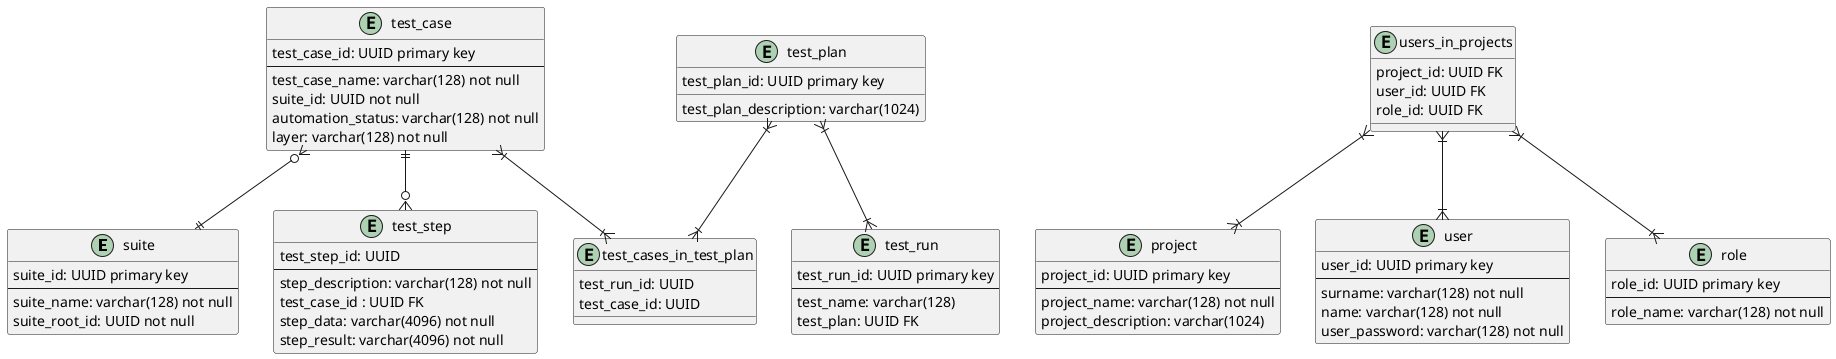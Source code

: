 @startuml

entity "suite" as suite {
suite_id: UUID primary key
---
suite_name: varchar(128) not null
suite_root_id: UUID not null
}

entity "test_case" as test_case {
test_case_id: UUID primary key
---
test_case_name: varchar(128) not null
suite_id: UUID not null
automation_status: varchar(128) not null
layer: varchar(128) not null
}
entity "project" as project {
project_id: UUID primary key
---
project_name: varchar(128) not null
project_description: varchar(1024)
}
entity "test_plan" as test_plan{
test_plan_id: UUID primary key
test_plan_description: varchar(1024)
}
entity "test_run" as test_run{
test_run_id: UUID primary key
---
test_name: varchar(128)
test_plan: UUID FK
}
entity test_cases_in_test_plan{
test_run_id: UUID
test_case_id: UUID
}
entity user{
user_id: UUID primary key
---
surname: varchar(128) not null
name: varchar(128) not null
user_password: varchar(128) not null
}
entity users_in_projects{
project_id: UUID FK
user_id: UUID FK
role_id: UUID FK
}
entity role{
role_id: UUID primary key
---
role_name: varchar(128) not null
}
entity test_step{
test_step_id: UUID
---
step_description: varchar(128) not null
test_case_id : UUID FK
step_data: varchar(4096) not null
step_result: varchar(4096) not null
}
test_case||--o{test_step
test_plan}|--|{test_run
users_in_projects}|--|{role
users_in_projects}|--|{project
users_in_projects}|--|{user
test_case}|--|{test_cases_in_test_plan
test_plan}|--|{test_cases_in_test_plan
test_case}o--||suite
@enduml
